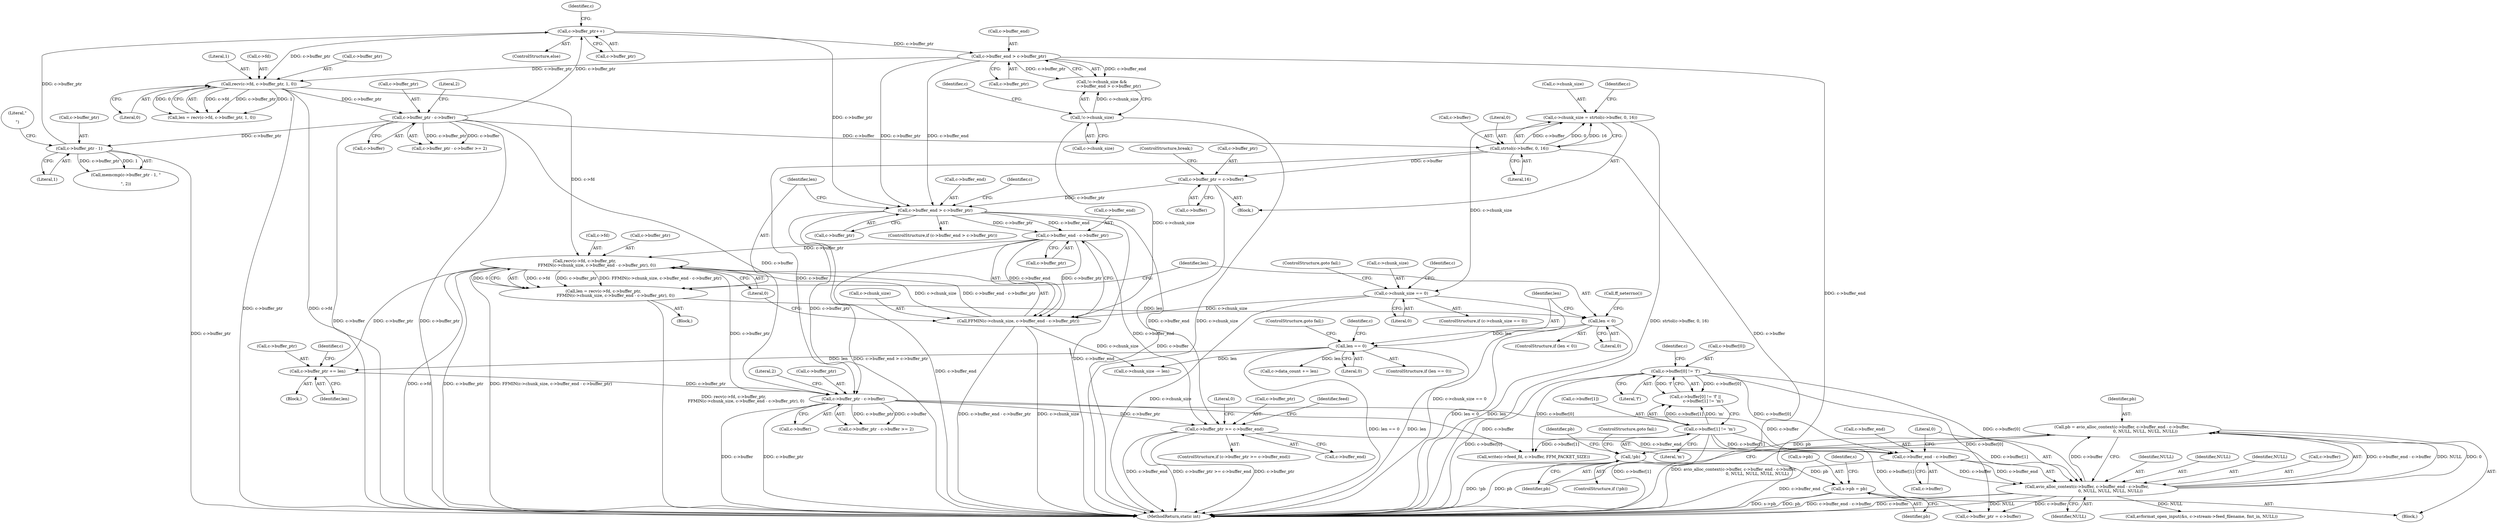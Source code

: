 digraph "1_FFmpeg_a5d25faa3f4b18dac737fdb35d0dd68eb0dc2156@integer" {
"1000527" [label="(Call,pb = avio_alloc_context(c->buffer, c->buffer_end - c->buffer,\n                                    0, NULL, NULL, NULL, NULL))"];
"1000529" [label="(Call,avio_alloc_context(c->buffer, c->buffer_end - c->buffer,\n                                    0, NULL, NULL, NULL, NULL))"];
"1000335" [label="(Call,c->buffer[0] != 'f')"];
"1000342" [label="(Call,c->buffer[1] != 'm')"];
"1000533" [label="(Call,c->buffer_end - c->buffer)"];
"1000354" [label="(Call,c->buffer_ptr >= c->buffer_end)"];
"1000319" [label="(Call,c->buffer_ptr - c->buffer)"];
"1000298" [label="(Call,c->buffer_ptr += len)"];
"1000287" [label="(Call,len == 0)"];
"1000270" [label="(Call,len < 0)"];
"1000248" [label="(Call,len = recv(c->fd, c->buffer_ptr,\n                   FFMIN(c->chunk_size, c->buffer_end - c->buffer_ptr), 0))"];
"1000250" [label="(Call,recv(c->fd, c->buffer_ptr,\n                   FFMIN(c->chunk_size, c->buffer_end - c->buffer_ptr), 0))"];
"1000146" [label="(Call,recv(c->fd, c->buffer_ptr, 1, 0))"];
"1000235" [label="(Call,c->buffer_ptr++)"];
"1000184" [label="(Call,c->buffer_ptr - c->buffer)"];
"1000194" [label="(Call,c->buffer_ptr - 1)"];
"1000136" [label="(Call,c->buffer_end > c->buffer_ptr)"];
"1000261" [label="(Call,c->buffer_end - c->buffer_ptr)"];
"1000240" [label="(Call,c->buffer_end > c->buffer_ptr)"];
"1000219" [label="(Call,c->buffer_ptr = c->buffer)"];
"1000206" [label="(Call,strtol(c->buffer, 0, 16))"];
"1000257" [label="(Call,FFMIN(c->chunk_size, c->buffer_end - c->buffer_ptr))"];
"1000213" [label="(Call,c->chunk_size == 0)"];
"1000202" [label="(Call,c->chunk_size = strtol(c->buffer, 0, 16))"];
"1000132" [label="(Call,!c->chunk_size)"];
"1000546" [label="(Call,!pb)"];
"1000554" [label="(Call,s->pb = pb)"];
"1000293" [label="(Call,c->chunk_size -= len)"];
"1000219" [label="(Call,c->buffer_ptr = c->buffer)"];
"1000272" [label="(Literal,0)"];
"1000321" [label="(Identifier,c)"];
"1000221" [label="(Identifier,c)"];
"1000248" [label="(Call,len = recv(c->fd, c->buffer_ptr,\n                   FFMIN(c->chunk_size, c->buffer_end - c->buffer_ptr), 0))"];
"1000203" [label="(Call,c->chunk_size)"];
"1000343" [label="(Call,c->buffer[1])"];
"1000218" [label="(ControlStructure,goto fail;)"];
"1000214" [label="(Call,c->chunk_size)"];
"1000563" [label="(Identifier,s)"];
"1000262" [label="(Call,c->buffer_end)"];
"1000217" [label="(Literal,0)"];
"1000545" [label="(ControlStructure,if (!pb))"];
"1000555" [label="(Call,s->pb)"];
"1000290" [label="(ControlStructure,goto fail;)"];
"1000194" [label="(Call,c->buffer_ptr - 1)"];
"1000277" [label="(Call,ff_neterrno())"];
"1000326" [label="(Literal,2)"];
"1000323" [label="(Call,c->buffer)"];
"1000195" [label="(Call,c->buffer_ptr)"];
"1000561" [label="(Call,avformat_open_input(&s, c->stream->feed_filename, fmt_in, NULL))"];
"1000132" [label="(Call,!c->chunk_size)"];
"1000648" [label="(Call,c->buffer_ptr = c->buffer)"];
"1000353" [label="(ControlStructure,if (c->buffer_ptr >= c->buffer_end))"];
"1000533" [label="(Call,c->buffer_end - c->buffer)"];
"1000558" [label="(Identifier,pb)"];
"1000234" [label="(ControlStructure,else)"];
"1000540" [label="(Literal,0)"];
"1000191" [label="(Literal,2)"];
"1000320" [label="(Call,c->buffer_ptr)"];
"1000226" [label="(ControlStructure,break;)"];
"1000268" [label="(Literal,0)"];
"1000547" [label="(Identifier,pb)"];
"1000212" [label="(ControlStructure,if (c->chunk_size == 0))"];
"1000146" [label="(Call,recv(c->fd, c->buffer_ptr, 1, 0))"];
"1000251" [label="(Call,c->fd)"];
"1000287" [label="(Call,len == 0)"];
"1000244" [label="(Call,c->buffer_ptr)"];
"1000249" [label="(Identifier,len)"];
"1000220" [label="(Call,c->buffer_ptr)"];
"1000140" [label="(Call,c->buffer_ptr)"];
"1000261" [label="(Call,c->buffer_end - c->buffer_ptr)"];
"1000394" [label="(Call,write(c->feed_fd, c->buffer, FFM_PACKET_SIZE))"];
"1000240" [label="(Call,c->buffer_end > c->buffer_ptr)"];
"1000551" [label="(Identifier,pb)"];
"1000241" [label="(Call,c->buffer_end)"];
"1000546" [label="(Call,!pb)"];
"1000207" [label="(Call,c->buffer)"];
"1000348" [label="(Literal,'m')"];
"1000183" [label="(Call,c->buffer_ptr - c->buffer >= 2)"];
"1000527" [label="(Call,pb = avio_alloc_context(c->buffer, c->buffer_end - c->buffer,\n                                    0, NULL, NULL, NULL, NULL))"];
"1000184" [label="(Call,c->buffer_ptr - c->buffer)"];
"1000336" [label="(Call,c->buffer[0])"];
"1000257" [label="(Call,FFMIN(c->chunk_size, c->buffer_end - c->buffer_ptr))"];
"1000548" [label="(ControlStructure,goto fail;)"];
"1000136" [label="(Call,c->buffer_end > c->buffer_ptr)"];
"1000131" [label="(Call,!c->chunk_size &&\n           c->buffer_end > c->buffer_ptr)"];
"1000292" [label="(Block,)"];
"1000295" [label="(Identifier,c)"];
"1000302" [label="(Identifier,len)"];
"1000154" [label="(Literal,0)"];
"1000206" [label="(Call,strtol(c->buffer, 0, 16))"];
"1000210" [label="(Literal,0)"];
"1000239" [label="(ControlStructure,if (c->buffer_end > c->buffer_ptr))"];
"1000354" [label="(Call,c->buffer_ptr >= c->buffer_end)"];
"1000335" [label="(Call,c->buffer[0] != 'f')"];
"1000299" [label="(Call,c->buffer_ptr)"];
"1000137" [label="(Call,c->buffer_end)"];
"1000305" [label="(Identifier,c)"];
"1000345" [label="(Identifier,c)"];
"1000258" [label="(Call,c->chunk_size)"];
"1000544" [label="(Identifier,NULL)"];
"1000150" [label="(Call,c->buffer_ptr)"];
"1000153" [label="(Literal,1)"];
"1000270" [label="(Call,len < 0)"];
"1000271" [label="(Identifier,len)"];
"1000318" [label="(Call,c->buffer_ptr - c->buffer >= 2)"];
"1000342" [label="(Call,c->buffer[1] != 'm')"];
"1000201" [label="(Block,)"];
"1000288" [label="(Identifier,len)"];
"1000537" [label="(Call,c->buffer)"];
"1000656" [label="(Literal,0)"];
"1000341" [label="(Literal,'f')"];
"1000199" [label="(Literal,\"\r\n\")"];
"1000503" [label="(Block,)"];
"1000543" [label="(Identifier,NULL)"];
"1000236" [label="(Call,c->buffer_ptr)"];
"1000223" [label="(Call,c->buffer)"];
"1000215" [label="(Identifier,c)"];
"1000355" [label="(Call,c->buffer_ptr)"];
"1000185" [label="(Call,c->buffer_ptr)"];
"1000147" [label="(Call,c->fd)"];
"1000528" [label="(Identifier,pb)"];
"1000129" [label="(Identifier,c)"];
"1000193" [label="(Call,memcmp(c->buffer_ptr - 1, \"\r\n\", 2))"];
"1000188" [label="(Call,c->buffer)"];
"1000554" [label="(Call,s->pb = pb)"];
"1000235" [label="(Call,c->buffer_ptr++)"];
"1000542" [label="(Identifier,NULL)"];
"1000211" [label="(Literal,16)"];
"1000541" [label="(Identifier,NULL)"];
"1000144" [label="(Call,len = recv(c->fd, c->buffer_ptr, 1, 0))"];
"1000202" [label="(Call,c->chunk_size = strtol(c->buffer, 0, 16))"];
"1000534" [label="(Call,c->buffer_end)"];
"1000289" [label="(Literal,0)"];
"1000213" [label="(Call,c->chunk_size == 0)"];
"1000254" [label="(Call,c->buffer_ptr)"];
"1000303" [label="(Call,c->data_count += len)"];
"1000530" [label="(Call,c->buffer)"];
"1000334" [label="(Call,c->buffer[0] != 'f' ||\n            c->buffer[1] != 'm')"];
"1000269" [label="(ControlStructure,if (len < 0))"];
"1000133" [label="(Call,c->chunk_size)"];
"1000358" [label="(Call,c->buffer_end)"];
"1000298" [label="(Call,c->buffer_ptr += len)"];
"1000250" [label="(Call,recv(c->fd, c->buffer_ptr,\n                   FFMIN(c->chunk_size, c->buffer_end - c->buffer_ptr), 0))"];
"1000247" [label="(Block,)"];
"1000706" [label="(MethodReturn,static int)"];
"1000286" [label="(ControlStructure,if (len == 0))"];
"1000198" [label="(Literal,1)"];
"1000265" [label="(Call,c->buffer_ptr)"];
"1000138" [label="(Identifier,c)"];
"1000529" [label="(Call,avio_alloc_context(c->buffer, c->buffer_end - c->buffer,\n                                    0, NULL, NULL, NULL, NULL))"];
"1000364" [label="(Identifier,feed)"];
"1000319" [label="(Call,c->buffer_ptr - c->buffer)"];
"1000527" -> "1000503"  [label="AST: "];
"1000527" -> "1000529"  [label="CFG: "];
"1000528" -> "1000527"  [label="AST: "];
"1000529" -> "1000527"  [label="AST: "];
"1000547" -> "1000527"  [label="CFG: "];
"1000527" -> "1000706"  [label="DDG: avio_alloc_context(c->buffer, c->buffer_end - c->buffer,\n                                    0, NULL, NULL, NULL, NULL)"];
"1000529" -> "1000527"  [label="DDG: c->buffer_end - c->buffer"];
"1000529" -> "1000527"  [label="DDG: NULL"];
"1000529" -> "1000527"  [label="DDG: 0"];
"1000529" -> "1000527"  [label="DDG: c->buffer"];
"1000527" -> "1000546"  [label="DDG: pb"];
"1000529" -> "1000544"  [label="CFG: "];
"1000530" -> "1000529"  [label="AST: "];
"1000533" -> "1000529"  [label="AST: "];
"1000540" -> "1000529"  [label="AST: "];
"1000541" -> "1000529"  [label="AST: "];
"1000542" -> "1000529"  [label="AST: "];
"1000543" -> "1000529"  [label="AST: "];
"1000544" -> "1000529"  [label="AST: "];
"1000529" -> "1000706"  [label="DDG: c->buffer_end - c->buffer"];
"1000529" -> "1000706"  [label="DDG: c->buffer"];
"1000529" -> "1000706"  [label="DDG: NULL"];
"1000335" -> "1000529"  [label="DDG: c->buffer[0]"];
"1000342" -> "1000529"  [label="DDG: c->buffer[1]"];
"1000533" -> "1000529"  [label="DDG: c->buffer"];
"1000533" -> "1000529"  [label="DDG: c->buffer_end"];
"1000529" -> "1000561"  [label="DDG: NULL"];
"1000529" -> "1000648"  [label="DDG: c->buffer"];
"1000335" -> "1000334"  [label="AST: "];
"1000335" -> "1000341"  [label="CFG: "];
"1000336" -> "1000335"  [label="AST: "];
"1000341" -> "1000335"  [label="AST: "];
"1000345" -> "1000335"  [label="CFG: "];
"1000334" -> "1000335"  [label="CFG: "];
"1000335" -> "1000706"  [label="DDG: c->buffer[0]"];
"1000335" -> "1000334"  [label="DDG: c->buffer[0]"];
"1000335" -> "1000334"  [label="DDG: 'f'"];
"1000335" -> "1000394"  [label="DDG: c->buffer[0]"];
"1000335" -> "1000533"  [label="DDG: c->buffer[0]"];
"1000335" -> "1000648"  [label="DDG: c->buffer[0]"];
"1000342" -> "1000334"  [label="AST: "];
"1000342" -> "1000348"  [label="CFG: "];
"1000343" -> "1000342"  [label="AST: "];
"1000348" -> "1000342"  [label="AST: "];
"1000334" -> "1000342"  [label="CFG: "];
"1000342" -> "1000706"  [label="DDG: c->buffer[1]"];
"1000342" -> "1000334"  [label="DDG: c->buffer[1]"];
"1000342" -> "1000334"  [label="DDG: 'm'"];
"1000342" -> "1000394"  [label="DDG: c->buffer[1]"];
"1000342" -> "1000533"  [label="DDG: c->buffer[1]"];
"1000342" -> "1000648"  [label="DDG: c->buffer[1]"];
"1000533" -> "1000537"  [label="CFG: "];
"1000534" -> "1000533"  [label="AST: "];
"1000537" -> "1000533"  [label="AST: "];
"1000540" -> "1000533"  [label="CFG: "];
"1000533" -> "1000706"  [label="DDG: c->buffer_end"];
"1000354" -> "1000533"  [label="DDG: c->buffer_end"];
"1000319" -> "1000533"  [label="DDG: c->buffer"];
"1000354" -> "1000353"  [label="AST: "];
"1000354" -> "1000358"  [label="CFG: "];
"1000355" -> "1000354"  [label="AST: "];
"1000358" -> "1000354"  [label="AST: "];
"1000364" -> "1000354"  [label="CFG: "];
"1000656" -> "1000354"  [label="CFG: "];
"1000354" -> "1000706"  [label="DDG: c->buffer_end"];
"1000354" -> "1000706"  [label="DDG: c->buffer_ptr >= c->buffer_end"];
"1000354" -> "1000706"  [label="DDG: c->buffer_ptr"];
"1000319" -> "1000354"  [label="DDG: c->buffer_ptr"];
"1000261" -> "1000354"  [label="DDG: c->buffer_end"];
"1000240" -> "1000354"  [label="DDG: c->buffer_end"];
"1000319" -> "1000318"  [label="AST: "];
"1000319" -> "1000323"  [label="CFG: "];
"1000320" -> "1000319"  [label="AST: "];
"1000323" -> "1000319"  [label="AST: "];
"1000326" -> "1000319"  [label="CFG: "];
"1000319" -> "1000706"  [label="DDG: c->buffer"];
"1000319" -> "1000706"  [label="DDG: c->buffer_ptr"];
"1000319" -> "1000318"  [label="DDG: c->buffer_ptr"];
"1000319" -> "1000318"  [label="DDG: c->buffer"];
"1000298" -> "1000319"  [label="DDG: c->buffer_ptr"];
"1000250" -> "1000319"  [label="DDG: c->buffer_ptr"];
"1000240" -> "1000319"  [label="DDG: c->buffer_ptr"];
"1000184" -> "1000319"  [label="DDG: c->buffer"];
"1000206" -> "1000319"  [label="DDG: c->buffer"];
"1000319" -> "1000394"  [label="DDG: c->buffer"];
"1000298" -> "1000292"  [label="AST: "];
"1000298" -> "1000302"  [label="CFG: "];
"1000299" -> "1000298"  [label="AST: "];
"1000302" -> "1000298"  [label="AST: "];
"1000305" -> "1000298"  [label="CFG: "];
"1000287" -> "1000298"  [label="DDG: len"];
"1000250" -> "1000298"  [label="DDG: c->buffer_ptr"];
"1000287" -> "1000286"  [label="AST: "];
"1000287" -> "1000289"  [label="CFG: "];
"1000288" -> "1000287"  [label="AST: "];
"1000289" -> "1000287"  [label="AST: "];
"1000290" -> "1000287"  [label="CFG: "];
"1000295" -> "1000287"  [label="CFG: "];
"1000287" -> "1000706"  [label="DDG: len == 0"];
"1000287" -> "1000706"  [label="DDG: len"];
"1000270" -> "1000287"  [label="DDG: len"];
"1000287" -> "1000293"  [label="DDG: len"];
"1000287" -> "1000303"  [label="DDG: len"];
"1000270" -> "1000269"  [label="AST: "];
"1000270" -> "1000272"  [label="CFG: "];
"1000271" -> "1000270"  [label="AST: "];
"1000272" -> "1000270"  [label="AST: "];
"1000277" -> "1000270"  [label="CFG: "];
"1000288" -> "1000270"  [label="CFG: "];
"1000270" -> "1000706"  [label="DDG: len < 0"];
"1000270" -> "1000706"  [label="DDG: len"];
"1000248" -> "1000270"  [label="DDG: len"];
"1000248" -> "1000247"  [label="AST: "];
"1000248" -> "1000250"  [label="CFG: "];
"1000249" -> "1000248"  [label="AST: "];
"1000250" -> "1000248"  [label="AST: "];
"1000271" -> "1000248"  [label="CFG: "];
"1000248" -> "1000706"  [label="DDG: recv(c->fd, c->buffer_ptr,\n                   FFMIN(c->chunk_size, c->buffer_end - c->buffer_ptr), 0)"];
"1000250" -> "1000248"  [label="DDG: c->fd"];
"1000250" -> "1000248"  [label="DDG: c->buffer_ptr"];
"1000250" -> "1000248"  [label="DDG: FFMIN(c->chunk_size, c->buffer_end - c->buffer_ptr)"];
"1000250" -> "1000248"  [label="DDG: 0"];
"1000250" -> "1000268"  [label="CFG: "];
"1000251" -> "1000250"  [label="AST: "];
"1000254" -> "1000250"  [label="AST: "];
"1000257" -> "1000250"  [label="AST: "];
"1000268" -> "1000250"  [label="AST: "];
"1000250" -> "1000706"  [label="DDG: c->fd"];
"1000250" -> "1000706"  [label="DDG: c->buffer_ptr"];
"1000250" -> "1000706"  [label="DDG: FFMIN(c->chunk_size, c->buffer_end - c->buffer_ptr)"];
"1000146" -> "1000250"  [label="DDG: c->fd"];
"1000261" -> "1000250"  [label="DDG: c->buffer_ptr"];
"1000257" -> "1000250"  [label="DDG: c->chunk_size"];
"1000257" -> "1000250"  [label="DDG: c->buffer_end - c->buffer_ptr"];
"1000146" -> "1000144"  [label="AST: "];
"1000146" -> "1000154"  [label="CFG: "];
"1000147" -> "1000146"  [label="AST: "];
"1000150" -> "1000146"  [label="AST: "];
"1000153" -> "1000146"  [label="AST: "];
"1000154" -> "1000146"  [label="AST: "];
"1000144" -> "1000146"  [label="CFG: "];
"1000146" -> "1000706"  [label="DDG: c->buffer_ptr"];
"1000146" -> "1000706"  [label="DDG: c->fd"];
"1000146" -> "1000144"  [label="DDG: c->fd"];
"1000146" -> "1000144"  [label="DDG: c->buffer_ptr"];
"1000146" -> "1000144"  [label="DDG: 1"];
"1000146" -> "1000144"  [label="DDG: 0"];
"1000235" -> "1000146"  [label="DDG: c->buffer_ptr"];
"1000136" -> "1000146"  [label="DDG: c->buffer_ptr"];
"1000146" -> "1000184"  [label="DDG: c->buffer_ptr"];
"1000235" -> "1000234"  [label="AST: "];
"1000235" -> "1000236"  [label="CFG: "];
"1000236" -> "1000235"  [label="AST: "];
"1000129" -> "1000235"  [label="CFG: "];
"1000235" -> "1000136"  [label="DDG: c->buffer_ptr"];
"1000184" -> "1000235"  [label="DDG: c->buffer_ptr"];
"1000194" -> "1000235"  [label="DDG: c->buffer_ptr"];
"1000235" -> "1000240"  [label="DDG: c->buffer_ptr"];
"1000184" -> "1000183"  [label="AST: "];
"1000184" -> "1000188"  [label="CFG: "];
"1000185" -> "1000184"  [label="AST: "];
"1000188" -> "1000184"  [label="AST: "];
"1000191" -> "1000184"  [label="CFG: "];
"1000184" -> "1000706"  [label="DDG: c->buffer"];
"1000184" -> "1000706"  [label="DDG: c->buffer_ptr"];
"1000184" -> "1000183"  [label="DDG: c->buffer_ptr"];
"1000184" -> "1000183"  [label="DDG: c->buffer"];
"1000184" -> "1000194"  [label="DDG: c->buffer_ptr"];
"1000184" -> "1000206"  [label="DDG: c->buffer"];
"1000194" -> "1000193"  [label="AST: "];
"1000194" -> "1000198"  [label="CFG: "];
"1000195" -> "1000194"  [label="AST: "];
"1000198" -> "1000194"  [label="AST: "];
"1000199" -> "1000194"  [label="CFG: "];
"1000194" -> "1000706"  [label="DDG: c->buffer_ptr"];
"1000194" -> "1000193"  [label="DDG: c->buffer_ptr"];
"1000194" -> "1000193"  [label="DDG: 1"];
"1000136" -> "1000131"  [label="AST: "];
"1000136" -> "1000140"  [label="CFG: "];
"1000137" -> "1000136"  [label="AST: "];
"1000140" -> "1000136"  [label="AST: "];
"1000131" -> "1000136"  [label="CFG: "];
"1000136" -> "1000706"  [label="DDG: c->buffer_end"];
"1000136" -> "1000131"  [label="DDG: c->buffer_end"];
"1000136" -> "1000131"  [label="DDG: c->buffer_ptr"];
"1000136" -> "1000240"  [label="DDG: c->buffer_end"];
"1000136" -> "1000240"  [label="DDG: c->buffer_ptr"];
"1000261" -> "1000257"  [label="AST: "];
"1000261" -> "1000265"  [label="CFG: "];
"1000262" -> "1000261"  [label="AST: "];
"1000265" -> "1000261"  [label="AST: "];
"1000257" -> "1000261"  [label="CFG: "];
"1000261" -> "1000706"  [label="DDG: c->buffer_end"];
"1000261" -> "1000257"  [label="DDG: c->buffer_end"];
"1000261" -> "1000257"  [label="DDG: c->buffer_ptr"];
"1000240" -> "1000261"  [label="DDG: c->buffer_end"];
"1000240" -> "1000261"  [label="DDG: c->buffer_ptr"];
"1000240" -> "1000239"  [label="AST: "];
"1000240" -> "1000244"  [label="CFG: "];
"1000241" -> "1000240"  [label="AST: "];
"1000244" -> "1000240"  [label="AST: "];
"1000249" -> "1000240"  [label="CFG: "];
"1000321" -> "1000240"  [label="CFG: "];
"1000240" -> "1000706"  [label="DDG: c->buffer_end > c->buffer_ptr"];
"1000240" -> "1000706"  [label="DDG: c->buffer_end"];
"1000219" -> "1000240"  [label="DDG: c->buffer_ptr"];
"1000219" -> "1000201"  [label="AST: "];
"1000219" -> "1000223"  [label="CFG: "];
"1000220" -> "1000219"  [label="AST: "];
"1000223" -> "1000219"  [label="AST: "];
"1000226" -> "1000219"  [label="CFG: "];
"1000219" -> "1000706"  [label="DDG: c->buffer"];
"1000206" -> "1000219"  [label="DDG: c->buffer"];
"1000206" -> "1000202"  [label="AST: "];
"1000206" -> "1000211"  [label="CFG: "];
"1000207" -> "1000206"  [label="AST: "];
"1000210" -> "1000206"  [label="AST: "];
"1000211" -> "1000206"  [label="AST: "];
"1000202" -> "1000206"  [label="CFG: "];
"1000206" -> "1000706"  [label="DDG: c->buffer"];
"1000206" -> "1000202"  [label="DDG: c->buffer"];
"1000206" -> "1000202"  [label="DDG: 0"];
"1000206" -> "1000202"  [label="DDG: 16"];
"1000258" -> "1000257"  [label="AST: "];
"1000268" -> "1000257"  [label="CFG: "];
"1000257" -> "1000706"  [label="DDG: c->chunk_size"];
"1000257" -> "1000706"  [label="DDG: c->buffer_end - c->buffer_ptr"];
"1000213" -> "1000257"  [label="DDG: c->chunk_size"];
"1000132" -> "1000257"  [label="DDG: c->chunk_size"];
"1000257" -> "1000293"  [label="DDG: c->chunk_size"];
"1000213" -> "1000212"  [label="AST: "];
"1000213" -> "1000217"  [label="CFG: "];
"1000214" -> "1000213"  [label="AST: "];
"1000217" -> "1000213"  [label="AST: "];
"1000218" -> "1000213"  [label="CFG: "];
"1000221" -> "1000213"  [label="CFG: "];
"1000213" -> "1000706"  [label="DDG: c->chunk_size"];
"1000213" -> "1000706"  [label="DDG: c->chunk_size == 0"];
"1000202" -> "1000213"  [label="DDG: c->chunk_size"];
"1000202" -> "1000201"  [label="AST: "];
"1000203" -> "1000202"  [label="AST: "];
"1000215" -> "1000202"  [label="CFG: "];
"1000202" -> "1000706"  [label="DDG: strtol(c->buffer, 0, 16)"];
"1000132" -> "1000131"  [label="AST: "];
"1000132" -> "1000133"  [label="CFG: "];
"1000133" -> "1000132"  [label="AST: "];
"1000138" -> "1000132"  [label="CFG: "];
"1000131" -> "1000132"  [label="CFG: "];
"1000132" -> "1000706"  [label="DDG: c->chunk_size"];
"1000132" -> "1000131"  [label="DDG: c->chunk_size"];
"1000546" -> "1000545"  [label="AST: "];
"1000546" -> "1000547"  [label="CFG: "];
"1000547" -> "1000546"  [label="AST: "];
"1000548" -> "1000546"  [label="CFG: "];
"1000551" -> "1000546"  [label="CFG: "];
"1000546" -> "1000706"  [label="DDG: !pb"];
"1000546" -> "1000706"  [label="DDG: pb"];
"1000546" -> "1000554"  [label="DDG: pb"];
"1000554" -> "1000503"  [label="AST: "];
"1000554" -> "1000558"  [label="CFG: "];
"1000555" -> "1000554"  [label="AST: "];
"1000558" -> "1000554"  [label="AST: "];
"1000563" -> "1000554"  [label="CFG: "];
"1000554" -> "1000706"  [label="DDG: s->pb"];
"1000554" -> "1000706"  [label="DDG: pb"];
}
